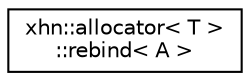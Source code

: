 digraph "Graphical Class Hierarchy"
{
  edge [fontname="Helvetica",fontsize="10",labelfontname="Helvetica",labelfontsize="10"];
  node [fontname="Helvetica",fontsize="10",shape=record];
  rankdir="LR";
  Node1 [label="xhn::allocator\< T \>\l::rebind\< A \>",height=0.2,width=0.4,color="black", fillcolor="white", style="filled",URL="$structxhn_1_1allocator_1_1rebind.html"];
}
